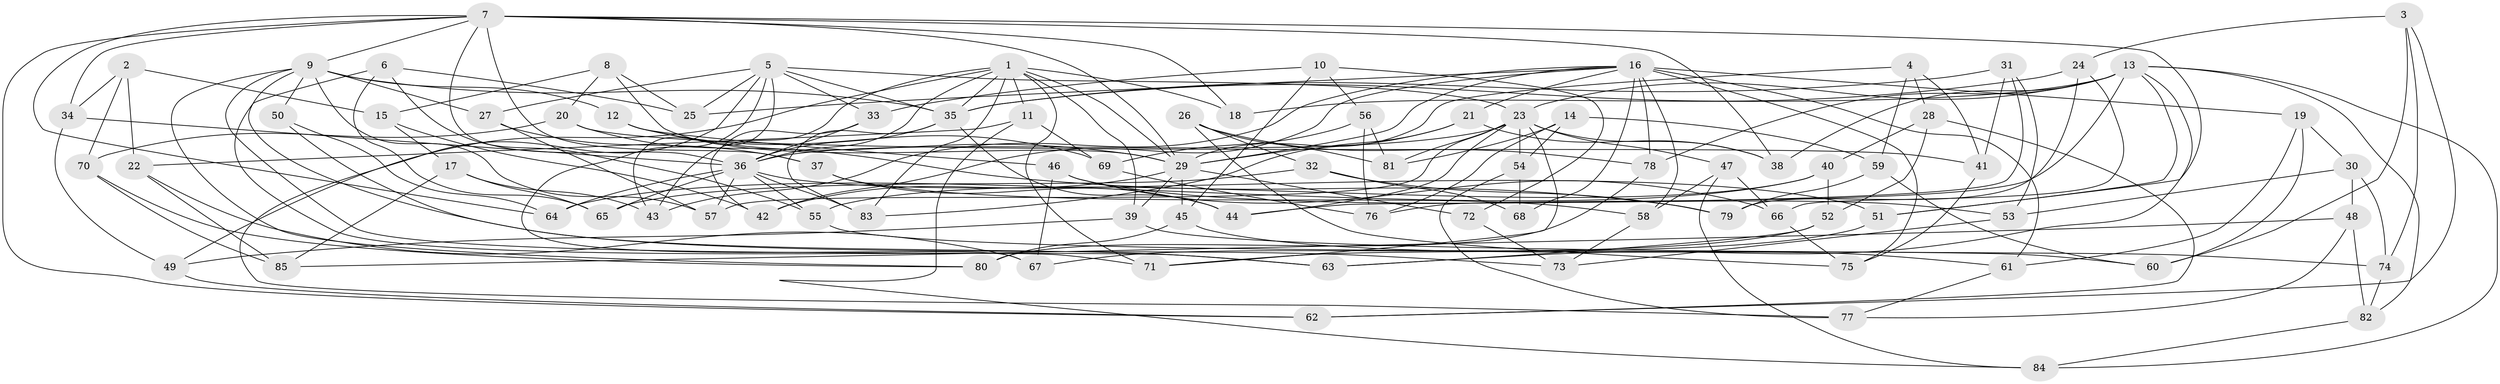 // original degree distribution, {4: 1.0}
// Generated by graph-tools (version 1.1) at 2025/54/03/04/25 22:54:06]
// undirected, 85 vertices, 197 edges
graph export_dot {
  node [color=gray90,style=filled];
  1;
  2;
  3;
  4;
  5;
  6;
  7;
  8;
  9;
  10;
  11;
  12;
  13;
  14;
  15;
  16;
  17;
  18;
  19;
  20;
  21;
  22;
  23;
  24;
  25;
  26;
  27;
  28;
  29;
  30;
  31;
  32;
  33;
  34;
  35;
  36;
  37;
  38;
  39;
  40;
  41;
  42;
  43;
  44;
  45;
  46;
  47;
  48;
  49;
  50;
  51;
  52;
  53;
  54;
  55;
  56;
  57;
  58;
  59;
  60;
  61;
  62;
  63;
  64;
  65;
  66;
  67;
  68;
  69;
  70;
  71;
  72;
  73;
  74;
  75;
  76;
  77;
  78;
  79;
  80;
  81;
  82;
  83;
  84;
  85;
  1 -- 11 [weight=1.0];
  1 -- 18 [weight=1.0];
  1 -- 29 [weight=1.0];
  1 -- 35 [weight=1.0];
  1 -- 36 [weight=1.0];
  1 -- 39 [weight=1.0];
  1 -- 43 [weight=1.0];
  1 -- 49 [weight=1.0];
  1 -- 71 [weight=1.0];
  1 -- 83 [weight=1.0];
  2 -- 15 [weight=1.0];
  2 -- 22 [weight=1.0];
  2 -- 34 [weight=1.0];
  2 -- 70 [weight=1.0];
  3 -- 24 [weight=1.0];
  3 -- 60 [weight=1.0];
  3 -- 62 [weight=1.0];
  3 -- 74 [weight=1.0];
  4 -- 28 [weight=1.0];
  4 -- 29 [weight=1.0];
  4 -- 41 [weight=1.0];
  4 -- 59 [weight=1.0];
  5 -- 23 [weight=1.0];
  5 -- 25 [weight=1.0];
  5 -- 27 [weight=1.0];
  5 -- 33 [weight=1.0];
  5 -- 35 [weight=1.0];
  5 -- 43 [weight=1.0];
  5 -- 67 [weight=1.0];
  5 -- 77 [weight=1.0];
  6 -- 25 [weight=1.0];
  6 -- 55 [weight=1.0];
  6 -- 65 [weight=1.0];
  6 -- 71 [weight=1.0];
  7 -- 9 [weight=1.0];
  7 -- 18 [weight=1.0];
  7 -- 29 [weight=1.0];
  7 -- 34 [weight=1.0];
  7 -- 36 [weight=1.0];
  7 -- 37 [weight=1.0];
  7 -- 38 [weight=1.0];
  7 -- 51 [weight=1.0];
  7 -- 62 [weight=1.0];
  7 -- 64 [weight=1.0];
  8 -- 15 [weight=1.0];
  8 -- 20 [weight=1.0];
  8 -- 25 [weight=1.0];
  8 -- 29 [weight=1.0];
  9 -- 12 [weight=1.0];
  9 -- 27 [weight=1.0];
  9 -- 35 [weight=1.0];
  9 -- 50 [weight=2.0];
  9 -- 57 [weight=1.0];
  9 -- 63 [weight=1.0];
  9 -- 73 [weight=1.0];
  9 -- 80 [weight=1.0];
  10 -- 33 [weight=1.0];
  10 -- 45 [weight=1.0];
  10 -- 56 [weight=1.0];
  10 -- 72 [weight=1.0];
  11 -- 22 [weight=1.0];
  11 -- 69 [weight=1.0];
  11 -- 84 [weight=1.0];
  12 -- 29 [weight=1.0];
  12 -- 46 [weight=1.0];
  12 -- 69 [weight=1.0];
  13 -- 18 [weight=2.0];
  13 -- 23 [weight=1.0];
  13 -- 38 [weight=1.0];
  13 -- 51 [weight=1.0];
  13 -- 63 [weight=1.0];
  13 -- 76 [weight=1.0];
  13 -- 78 [weight=1.0];
  13 -- 82 [weight=1.0];
  13 -- 84 [weight=1.0];
  14 -- 54 [weight=1.0];
  14 -- 59 [weight=1.0];
  14 -- 76 [weight=1.0];
  14 -- 81 [weight=1.0];
  15 -- 17 [weight=1.0];
  15 -- 42 [weight=1.0];
  16 -- 19 [weight=1.0];
  16 -- 21 [weight=1.0];
  16 -- 25 [weight=1.0];
  16 -- 29 [weight=1.0];
  16 -- 42 [weight=1.0];
  16 -- 43 [weight=1.0];
  16 -- 58 [weight=1.0];
  16 -- 61 [weight=1.0];
  16 -- 68 [weight=2.0];
  16 -- 75 [weight=1.0];
  16 -- 78 [weight=1.0];
  17 -- 43 [weight=1.0];
  17 -- 65 [weight=1.0];
  17 -- 85 [weight=1.0];
  19 -- 30 [weight=1.0];
  19 -- 60 [weight=1.0];
  19 -- 61 [weight=1.0];
  20 -- 41 [weight=1.0];
  20 -- 70 [weight=1.0];
  20 -- 79 [weight=1.0];
  21 -- 29 [weight=1.0];
  21 -- 38 [weight=1.0];
  21 -- 83 [weight=1.0];
  22 -- 67 [weight=1.0];
  22 -- 85 [weight=1.0];
  23 -- 36 [weight=1.0];
  23 -- 38 [weight=1.0];
  23 -- 44 [weight=1.0];
  23 -- 47 [weight=1.0];
  23 -- 54 [weight=1.0];
  23 -- 57 [weight=1.0];
  23 -- 71 [weight=1.0];
  23 -- 81 [weight=1.0];
  24 -- 35 [weight=1.0];
  24 -- 66 [weight=1.0];
  24 -- 79 [weight=1.0];
  26 -- 32 [weight=1.0];
  26 -- 75 [weight=1.0];
  26 -- 78 [weight=1.0];
  26 -- 81 [weight=1.0];
  27 -- 37 [weight=1.0];
  27 -- 57 [weight=1.0];
  28 -- 40 [weight=1.0];
  28 -- 52 [weight=1.0];
  28 -- 62 [weight=1.0];
  29 -- 39 [weight=1.0];
  29 -- 42 [weight=1.0];
  29 -- 45 [weight=1.0];
  29 -- 72 [weight=2.0];
  30 -- 48 [weight=1.0];
  30 -- 53 [weight=1.0];
  30 -- 74 [weight=1.0];
  31 -- 35 [weight=1.0];
  31 -- 41 [weight=1.0];
  31 -- 44 [weight=1.0];
  31 -- 53 [weight=1.0];
  32 -- 65 [weight=1.0];
  32 -- 68 [weight=1.0];
  32 -- 79 [weight=1.0];
  33 -- 36 [weight=1.0];
  33 -- 42 [weight=1.0];
  34 -- 36 [weight=1.0];
  34 -- 49 [weight=1.0];
  35 -- 36 [weight=1.0];
  35 -- 44 [weight=1.0];
  35 -- 83 [weight=1.0];
  36 -- 51 [weight=1.0];
  36 -- 55 [weight=1.0];
  36 -- 57 [weight=1.0];
  36 -- 64 [weight=1.0];
  36 -- 65 [weight=1.0];
  36 -- 83 [weight=1.0];
  37 -- 44 [weight=1.0];
  37 -- 58 [weight=1.0];
  39 -- 49 [weight=1.0];
  39 -- 74 [weight=1.0];
  40 -- 52 [weight=1.0];
  40 -- 55 [weight=1.0];
  40 -- 64 [weight=1.0];
  41 -- 75 [weight=1.0];
  45 -- 61 [weight=1.0];
  45 -- 80 [weight=1.0];
  46 -- 53 [weight=1.0];
  46 -- 66 [weight=1.0];
  46 -- 67 [weight=1.0];
  47 -- 58 [weight=1.0];
  47 -- 66 [weight=1.0];
  47 -- 84 [weight=1.0];
  48 -- 77 [weight=1.0];
  48 -- 82 [weight=1.0];
  48 -- 85 [weight=1.0];
  49 -- 62 [weight=1.0];
  50 -- 63 [weight=1.0];
  50 -- 64 [weight=1.0];
  51 -- 71 [weight=1.0];
  52 -- 63 [weight=1.0];
  52 -- 67 [weight=1.0];
  53 -- 73 [weight=1.0];
  54 -- 68 [weight=1.0];
  54 -- 77 [weight=1.0];
  55 -- 60 [weight=1.0];
  56 -- 69 [weight=1.0];
  56 -- 76 [weight=1.0];
  56 -- 81 [weight=1.0];
  58 -- 73 [weight=1.0];
  59 -- 60 [weight=1.0];
  59 -- 79 [weight=1.0];
  61 -- 77 [weight=1.0];
  66 -- 75 [weight=1.0];
  69 -- 76 [weight=1.0];
  70 -- 80 [weight=1.0];
  70 -- 85 [weight=1.0];
  72 -- 73 [weight=1.0];
  74 -- 82 [weight=1.0];
  78 -- 80 [weight=1.0];
  82 -- 84 [weight=1.0];
}
